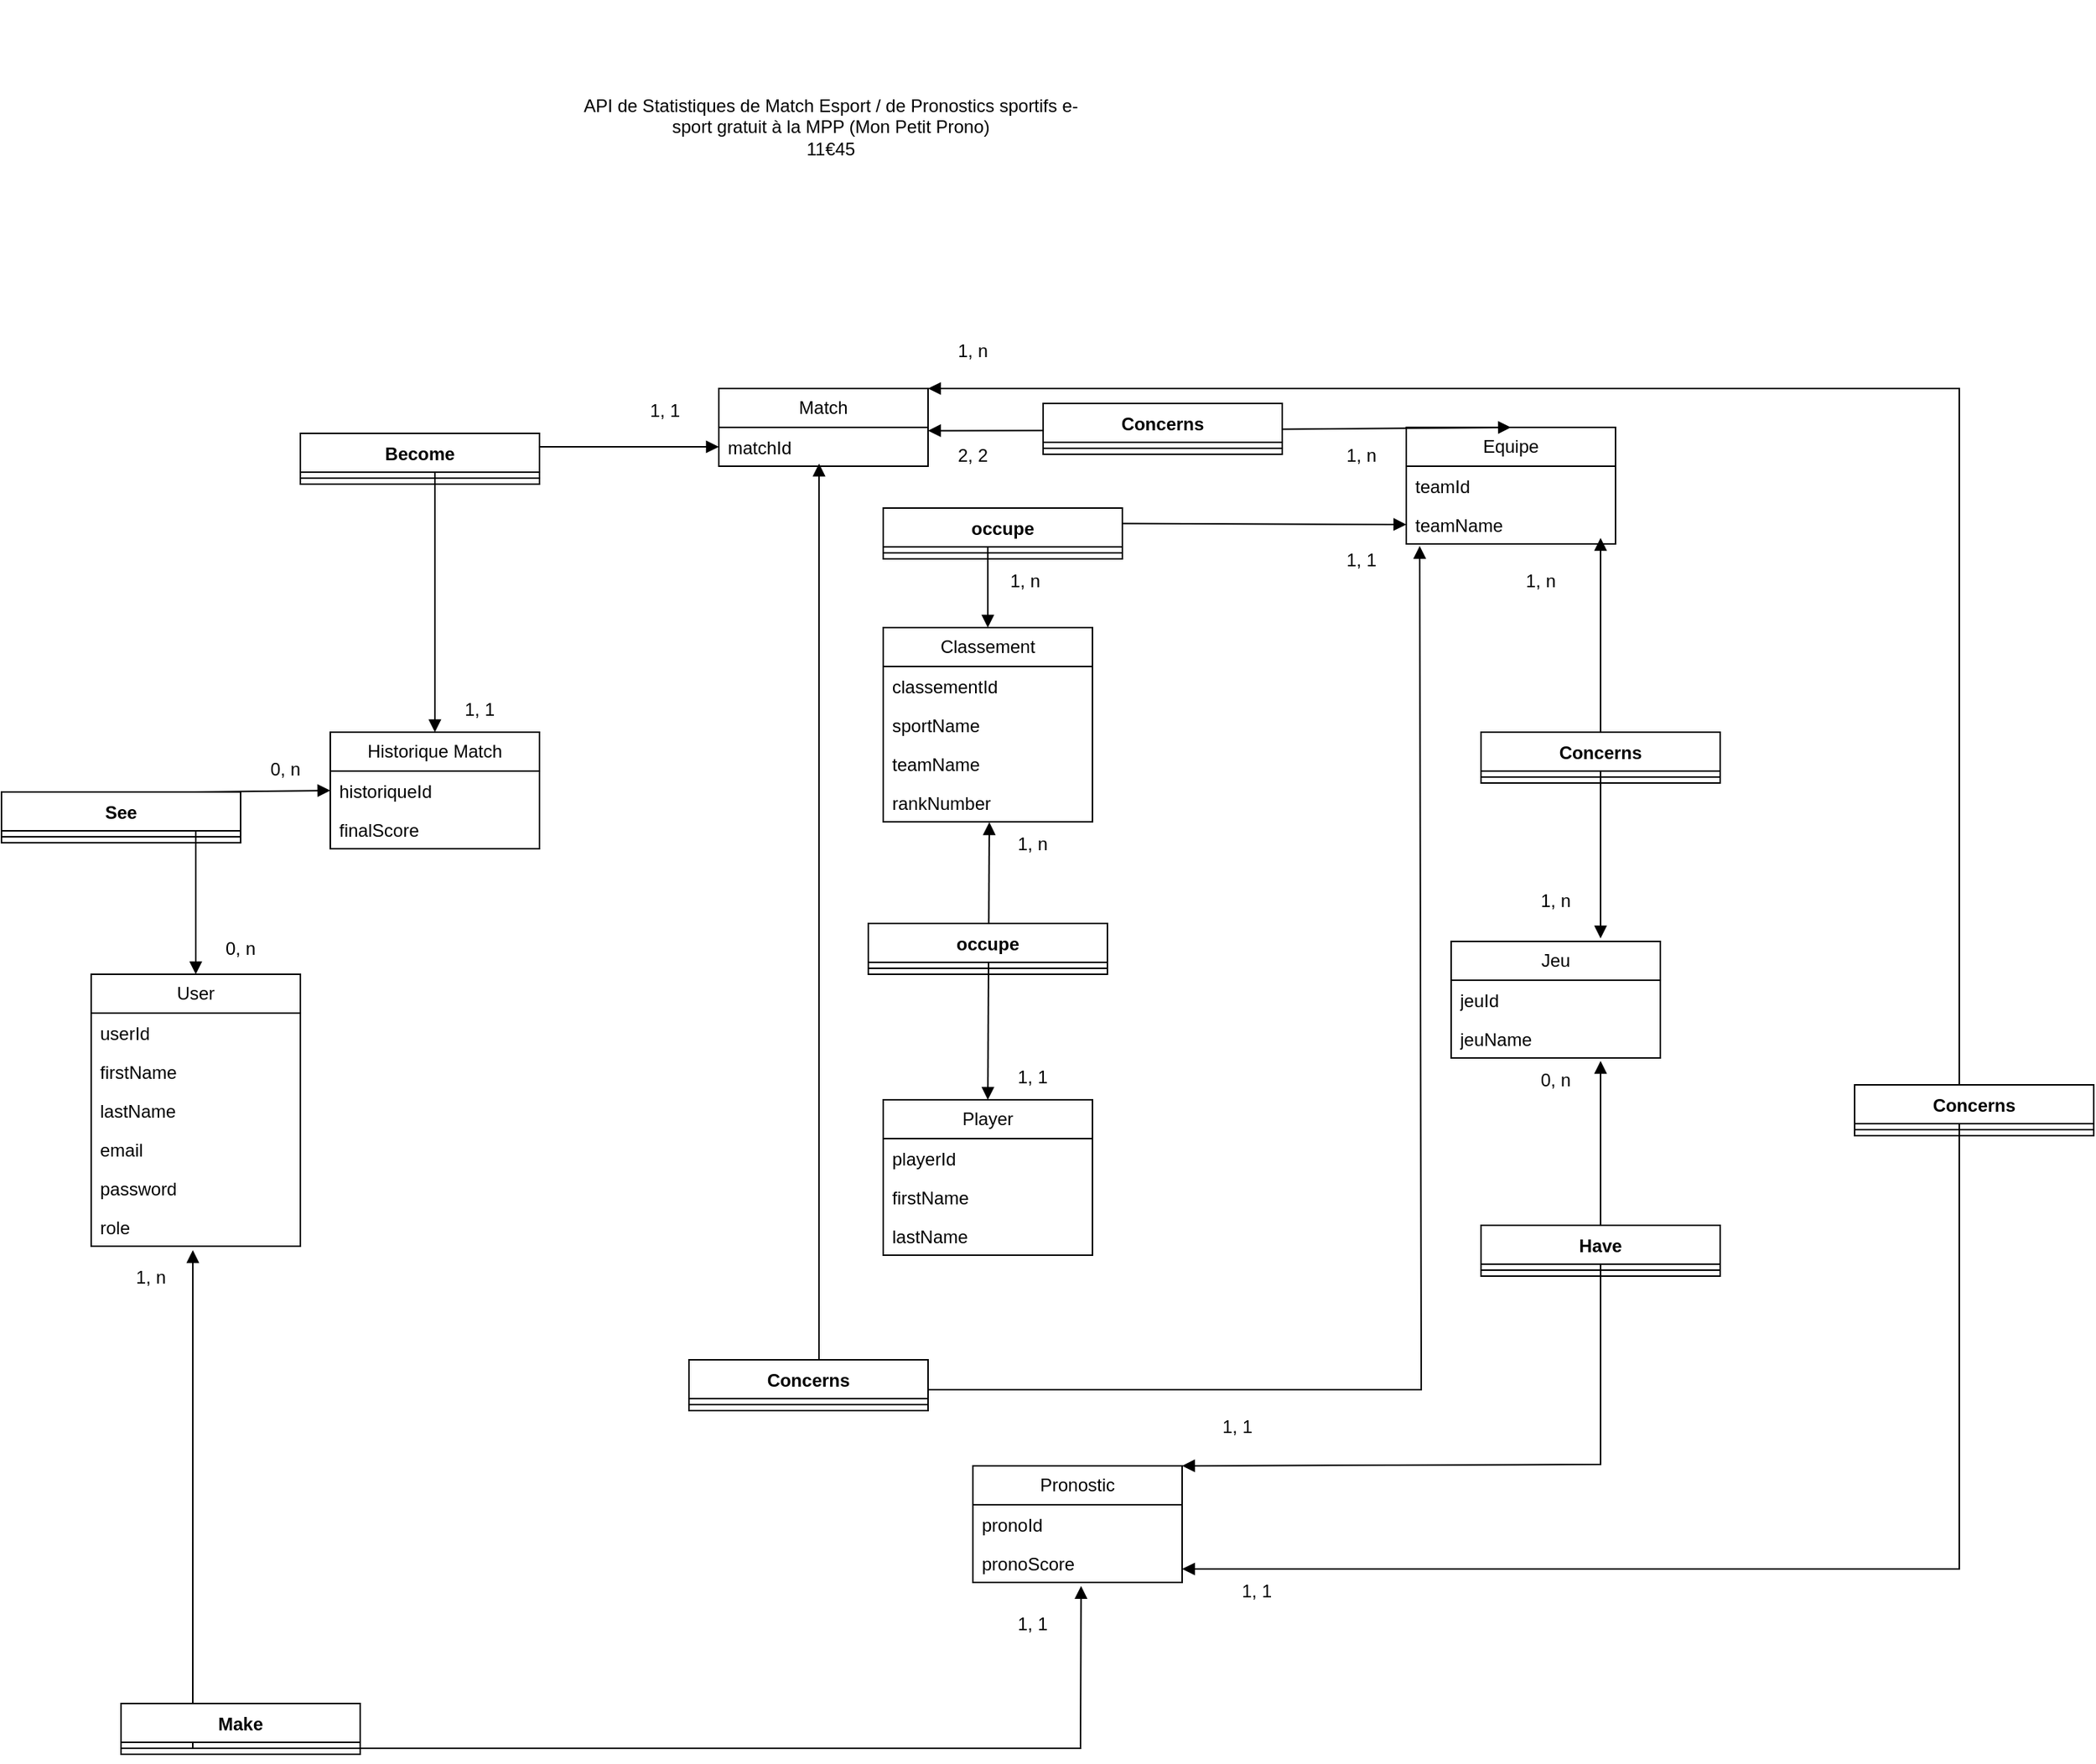 <mxfile version="25.0.3">
  <diagram name="Page-1" id="5z3uFyTvS2i-2IkW8HLW">
    <mxGraphModel dx="2117" dy="1691" grid="1" gridSize="10" guides="1" tooltips="1" connect="1" arrows="1" fold="1" page="1" pageScale="1" pageWidth="827" pageHeight="1169" math="0" shadow="0">
      <root>
        <mxCell id="0" />
        <mxCell id="1" parent="0" />
        <mxCell id="lSi4QGeNBZKj2a0an09N-1" value="User" style="swimlane;fontStyle=0;childLayout=stackLayout;horizontal=1;startSize=26;fillColor=none;horizontalStack=0;resizeParent=1;resizeParentMax=0;resizeLast=0;collapsible=1;marginBottom=0;whiteSpace=wrap;html=1;" parent="1" vertex="1">
          <mxGeometry x="30" y="202" width="140" height="182" as="geometry" />
        </mxCell>
        <mxCell id="8D_o49C-jzK-6hSNuc0B-14" value="userId" style="text;strokeColor=none;fillColor=none;align=left;verticalAlign=top;spacingLeft=4;spacingRight=4;overflow=hidden;rotatable=0;points=[[0,0.5],[1,0.5]];portConstraint=eastwest;whiteSpace=wrap;html=1;" vertex="1" parent="lSi4QGeNBZKj2a0an09N-1">
          <mxGeometry y="26" width="140" height="26" as="geometry" />
        </mxCell>
        <mxCell id="lSi4QGeNBZKj2a0an09N-2" value="firstName" style="text;strokeColor=none;fillColor=none;align=left;verticalAlign=top;spacingLeft=4;spacingRight=4;overflow=hidden;rotatable=0;points=[[0,0.5],[1,0.5]];portConstraint=eastwest;whiteSpace=wrap;html=1;" parent="lSi4QGeNBZKj2a0an09N-1" vertex="1">
          <mxGeometry y="52" width="140" height="26" as="geometry" />
        </mxCell>
        <mxCell id="lSi4QGeNBZKj2a0an09N-3" value="lastName" style="text;strokeColor=none;fillColor=none;align=left;verticalAlign=top;spacingLeft=4;spacingRight=4;overflow=hidden;rotatable=0;points=[[0,0.5],[1,0.5]];portConstraint=eastwest;whiteSpace=wrap;html=1;" parent="lSi4QGeNBZKj2a0an09N-1" vertex="1">
          <mxGeometry y="78" width="140" height="26" as="geometry" />
        </mxCell>
        <mxCell id="lSi4QGeNBZKj2a0an09N-4" value="email" style="text;strokeColor=none;fillColor=none;align=left;verticalAlign=top;spacingLeft=4;spacingRight=4;overflow=hidden;rotatable=0;points=[[0,0.5],[1,0.5]];portConstraint=eastwest;whiteSpace=wrap;html=1;" parent="lSi4QGeNBZKj2a0an09N-1" vertex="1">
          <mxGeometry y="104" width="140" height="26" as="geometry" />
        </mxCell>
        <mxCell id="8D_o49C-jzK-6hSNuc0B-2" value="password" style="text;strokeColor=none;fillColor=none;align=left;verticalAlign=top;spacingLeft=4;spacingRight=4;overflow=hidden;rotatable=0;points=[[0,0.5],[1,0.5]];portConstraint=eastwest;whiteSpace=wrap;html=1;" vertex="1" parent="lSi4QGeNBZKj2a0an09N-1">
          <mxGeometry y="130" width="140" height="26" as="geometry" />
        </mxCell>
        <mxCell id="8D_o49C-jzK-6hSNuc0B-58" value="role" style="text;strokeColor=none;fillColor=none;align=left;verticalAlign=top;spacingLeft=4;spacingRight=4;overflow=hidden;rotatable=0;points=[[0,0.5],[1,0.5]];portConstraint=eastwest;whiteSpace=wrap;html=1;" vertex="1" parent="lSi4QGeNBZKj2a0an09N-1">
          <mxGeometry y="156" width="140" height="26" as="geometry" />
        </mxCell>
        <mxCell id="8D_o49C-jzK-6hSNuc0B-1" value="API de Statistiques de Match Esport / de Pronostics sportifs e-sport gratuit à la MPP (Mon Petit Prono)&lt;div&gt;11€45&lt;/div&gt;" style="text;html=1;align=center;verticalAlign=middle;whiteSpace=wrap;rounded=0;" vertex="1" parent="1">
          <mxGeometry x="350" y="-450" width="350" height="170" as="geometry" />
        </mxCell>
        <mxCell id="8D_o49C-jzK-6hSNuc0B-4" value="Historique Match" style="swimlane;fontStyle=0;childLayout=stackLayout;horizontal=1;startSize=26;fillColor=none;horizontalStack=0;resizeParent=1;resizeParentMax=0;resizeLast=0;collapsible=1;marginBottom=0;whiteSpace=wrap;html=1;" vertex="1" parent="1">
          <mxGeometry x="190" y="40" width="140" height="78" as="geometry" />
        </mxCell>
        <mxCell id="8D_o49C-jzK-6hSNuc0B-24" value="historiqueId" style="text;strokeColor=none;fillColor=none;align=left;verticalAlign=top;spacingLeft=4;spacingRight=4;overflow=hidden;rotatable=0;points=[[0,0.5],[1,0.5]];portConstraint=eastwest;whiteSpace=wrap;html=1;" vertex="1" parent="8D_o49C-jzK-6hSNuc0B-4">
          <mxGeometry y="26" width="140" height="26" as="geometry" />
        </mxCell>
        <mxCell id="8D_o49C-jzK-6hSNuc0B-6" value="finalScore" style="text;strokeColor=none;fillColor=none;align=left;verticalAlign=top;spacingLeft=4;spacingRight=4;overflow=hidden;rotatable=0;points=[[0,0.5],[1,0.5]];portConstraint=eastwest;whiteSpace=wrap;html=1;" vertex="1" parent="8D_o49C-jzK-6hSNuc0B-4">
          <mxGeometry y="52" width="140" height="26" as="geometry" />
        </mxCell>
        <mxCell id="8D_o49C-jzK-6hSNuc0B-9" value="Classement" style="swimlane;fontStyle=0;childLayout=stackLayout;horizontal=1;startSize=26;fillColor=none;horizontalStack=0;resizeParent=1;resizeParentMax=0;resizeLast=0;collapsible=1;marginBottom=0;whiteSpace=wrap;html=1;" vertex="1" parent="1">
          <mxGeometry x="560" y="-30" width="140" height="130" as="geometry" />
        </mxCell>
        <mxCell id="8D_o49C-jzK-6hSNuc0B-10" value="classementId" style="text;strokeColor=none;fillColor=none;align=left;verticalAlign=top;spacingLeft=4;spacingRight=4;overflow=hidden;rotatable=0;points=[[0,0.5],[1,0.5]];portConstraint=eastwest;whiteSpace=wrap;html=1;" vertex="1" parent="8D_o49C-jzK-6hSNuc0B-9">
          <mxGeometry y="26" width="140" height="26" as="geometry" />
        </mxCell>
        <mxCell id="8D_o49C-jzK-6hSNuc0B-11" value="sportName" style="text;strokeColor=none;fillColor=none;align=left;verticalAlign=top;spacingLeft=4;spacingRight=4;overflow=hidden;rotatable=0;points=[[0,0.5],[1,0.5]];portConstraint=eastwest;whiteSpace=wrap;html=1;" vertex="1" parent="8D_o49C-jzK-6hSNuc0B-9">
          <mxGeometry y="52" width="140" height="26" as="geometry" />
        </mxCell>
        <mxCell id="8D_o49C-jzK-6hSNuc0B-22" value="teamName" style="text;strokeColor=none;fillColor=none;align=left;verticalAlign=top;spacingLeft=4;spacingRight=4;overflow=hidden;rotatable=0;points=[[0,0.5],[1,0.5]];portConstraint=eastwest;whiteSpace=wrap;html=1;" vertex="1" parent="8D_o49C-jzK-6hSNuc0B-9">
          <mxGeometry y="78" width="140" height="26" as="geometry" />
        </mxCell>
        <mxCell id="8D_o49C-jzK-6hSNuc0B-23" value="rankNumber" style="text;strokeColor=none;fillColor=none;align=left;verticalAlign=top;spacingLeft=4;spacingRight=4;overflow=hidden;rotatable=0;points=[[0,0.5],[1,0.5]];portConstraint=eastwest;whiteSpace=wrap;html=1;" vertex="1" parent="8D_o49C-jzK-6hSNuc0B-9">
          <mxGeometry y="104" width="140" height="26" as="geometry" />
        </mxCell>
        <mxCell id="8D_o49C-jzK-6hSNuc0B-15" value="Jeu" style="swimlane;fontStyle=0;childLayout=stackLayout;horizontal=1;startSize=26;fillColor=none;horizontalStack=0;resizeParent=1;resizeParentMax=0;resizeLast=0;collapsible=1;marginBottom=0;whiteSpace=wrap;html=1;" vertex="1" parent="1">
          <mxGeometry x="940" y="180" width="140" height="78" as="geometry" />
        </mxCell>
        <mxCell id="8D_o49C-jzK-6hSNuc0B-16" value="jeuId" style="text;strokeColor=none;fillColor=none;align=left;verticalAlign=top;spacingLeft=4;spacingRight=4;overflow=hidden;rotatable=0;points=[[0,0.5],[1,0.5]];portConstraint=eastwest;whiteSpace=wrap;html=1;" vertex="1" parent="8D_o49C-jzK-6hSNuc0B-15">
          <mxGeometry y="26" width="140" height="26" as="geometry" />
        </mxCell>
        <mxCell id="8D_o49C-jzK-6hSNuc0B-17" value="jeuName" style="text;strokeColor=none;fillColor=none;align=left;verticalAlign=top;spacingLeft=4;spacingRight=4;overflow=hidden;rotatable=0;points=[[0,0.5],[1,0.5]];portConstraint=eastwest;whiteSpace=wrap;html=1;" vertex="1" parent="8D_o49C-jzK-6hSNuc0B-15">
          <mxGeometry y="52" width="140" height="26" as="geometry" />
        </mxCell>
        <mxCell id="8D_o49C-jzK-6hSNuc0B-19" value="Equipe" style="swimlane;fontStyle=0;childLayout=stackLayout;horizontal=1;startSize=26;fillColor=none;horizontalStack=0;resizeParent=1;resizeParentMax=0;resizeLast=0;collapsible=1;marginBottom=0;whiteSpace=wrap;html=1;" vertex="1" parent="1">
          <mxGeometry x="910" y="-164" width="140" height="78" as="geometry" />
        </mxCell>
        <mxCell id="8D_o49C-jzK-6hSNuc0B-20" value="teamId" style="text;strokeColor=none;fillColor=none;align=left;verticalAlign=top;spacingLeft=4;spacingRight=4;overflow=hidden;rotatable=0;points=[[0,0.5],[1,0.5]];portConstraint=eastwest;whiteSpace=wrap;html=1;" vertex="1" parent="8D_o49C-jzK-6hSNuc0B-19">
          <mxGeometry y="26" width="140" height="26" as="geometry" />
        </mxCell>
        <mxCell id="8D_o49C-jzK-6hSNuc0B-21" value="teamName" style="text;strokeColor=none;fillColor=none;align=left;verticalAlign=top;spacingLeft=4;spacingRight=4;overflow=hidden;rotatable=0;points=[[0,0.5],[1,0.5]];portConstraint=eastwest;whiteSpace=wrap;html=1;" vertex="1" parent="8D_o49C-jzK-6hSNuc0B-19">
          <mxGeometry y="52" width="140" height="26" as="geometry" />
        </mxCell>
        <mxCell id="8D_o49C-jzK-6hSNuc0B-25" value="Player" style="swimlane;fontStyle=0;childLayout=stackLayout;horizontal=1;startSize=26;fillColor=none;horizontalStack=0;resizeParent=1;resizeParentMax=0;resizeLast=0;collapsible=1;marginBottom=0;whiteSpace=wrap;html=1;" vertex="1" parent="1">
          <mxGeometry x="560" y="286" width="140" height="104" as="geometry" />
        </mxCell>
        <mxCell id="8D_o49C-jzK-6hSNuc0B-26" value="playerId" style="text;strokeColor=none;fillColor=none;align=left;verticalAlign=top;spacingLeft=4;spacingRight=4;overflow=hidden;rotatable=0;points=[[0,0.5],[1,0.5]];portConstraint=eastwest;whiteSpace=wrap;html=1;" vertex="1" parent="8D_o49C-jzK-6hSNuc0B-25">
          <mxGeometry y="26" width="140" height="26" as="geometry" />
        </mxCell>
        <mxCell id="8D_o49C-jzK-6hSNuc0B-27" value="firstName" style="text;strokeColor=none;fillColor=none;align=left;verticalAlign=top;spacingLeft=4;spacingRight=4;overflow=hidden;rotatable=0;points=[[0,0.5],[1,0.5]];portConstraint=eastwest;whiteSpace=wrap;html=1;" vertex="1" parent="8D_o49C-jzK-6hSNuc0B-25">
          <mxGeometry y="52" width="140" height="26" as="geometry" />
        </mxCell>
        <mxCell id="8D_o49C-jzK-6hSNuc0B-28" value="lastName" style="text;strokeColor=none;fillColor=none;align=left;verticalAlign=top;spacingLeft=4;spacingRight=4;overflow=hidden;rotatable=0;points=[[0,0.5],[1,0.5]];portConstraint=eastwest;whiteSpace=wrap;html=1;" vertex="1" parent="8D_o49C-jzK-6hSNuc0B-25">
          <mxGeometry y="78" width="140" height="26" as="geometry" />
        </mxCell>
        <mxCell id="8D_o49C-jzK-6hSNuc0B-33" value="Pronostic" style="swimlane;fontStyle=0;childLayout=stackLayout;horizontal=1;startSize=26;fillColor=none;horizontalStack=0;resizeParent=1;resizeParentMax=0;resizeLast=0;collapsible=1;marginBottom=0;whiteSpace=wrap;html=1;" vertex="1" parent="1">
          <mxGeometry x="620" y="531" width="140" height="78" as="geometry" />
        </mxCell>
        <mxCell id="8D_o49C-jzK-6hSNuc0B-34" value="pronoId" style="text;strokeColor=none;fillColor=none;align=left;verticalAlign=top;spacingLeft=4;spacingRight=4;overflow=hidden;rotatable=0;points=[[0,0.5],[1,0.5]];portConstraint=eastwest;whiteSpace=wrap;html=1;" vertex="1" parent="8D_o49C-jzK-6hSNuc0B-33">
          <mxGeometry y="26" width="140" height="26" as="geometry" />
        </mxCell>
        <mxCell id="8D_o49C-jzK-6hSNuc0B-32" value="pronoScore" style="text;strokeColor=none;fillColor=none;align=left;verticalAlign=top;spacingLeft=4;spacingRight=4;overflow=hidden;rotatable=0;points=[[0,0.5],[1,0.5]];portConstraint=eastwest;whiteSpace=wrap;html=1;" vertex="1" parent="8D_o49C-jzK-6hSNuc0B-33">
          <mxGeometry y="52" width="140" height="26" as="geometry" />
        </mxCell>
        <mxCell id="8D_o49C-jzK-6hSNuc0B-39" value="Match" style="swimlane;fontStyle=0;childLayout=stackLayout;horizontal=1;startSize=26;fillColor=none;horizontalStack=0;resizeParent=1;resizeParentMax=0;resizeLast=0;collapsible=1;marginBottom=0;whiteSpace=wrap;html=1;" vertex="1" parent="1">
          <mxGeometry x="450" y="-190" width="140" height="52" as="geometry" />
        </mxCell>
        <mxCell id="8D_o49C-jzK-6hSNuc0B-40" value="matchId" style="text;strokeColor=none;fillColor=none;align=left;verticalAlign=top;spacingLeft=4;spacingRight=4;overflow=hidden;rotatable=0;points=[[0,0.5],[1,0.5]];portConstraint=eastwest;whiteSpace=wrap;html=1;" vertex="1" parent="8D_o49C-jzK-6hSNuc0B-39">
          <mxGeometry y="26" width="140" height="26" as="geometry" />
        </mxCell>
        <mxCell id="8D_o49C-jzK-6hSNuc0B-48" value="" style="endArrow=block;startArrow=block;endFill=1;startFill=1;html=1;rounded=0;" edge="1" parent="1">
          <mxGeometry width="160" relative="1" as="geometry">
            <mxPoint x="1040" y="-90" as="sourcePoint" />
            <mxPoint x="1040" y="178" as="targetPoint" />
            <Array as="points">
              <mxPoint x="1040" y="120" />
            </Array>
          </mxGeometry>
        </mxCell>
        <mxCell id="8D_o49C-jzK-6hSNuc0B-50" value="" style="endArrow=block;startArrow=block;endFill=1;startFill=1;html=1;rounded=0;exitX=0;exitY=0.5;exitDx=0;exitDy=0;entryX=0.5;entryY=0;entryDx=0;entryDy=0;" edge="1" parent="1" source="8D_o49C-jzK-6hSNuc0B-24" target="lSi4QGeNBZKj2a0an09N-1">
          <mxGeometry width="160" relative="1" as="geometry">
            <mxPoint x="230" y="130" as="sourcePoint" />
            <mxPoint x="231" y="288" as="targetPoint" />
            <Array as="points">
              <mxPoint x="100" y="80" />
            </Array>
          </mxGeometry>
        </mxCell>
        <mxCell id="8D_o49C-jzK-6hSNuc0B-56" value="" style="endArrow=block;startArrow=block;endFill=1;startFill=1;html=1;rounded=0;exitX=0.5;exitY=0;exitDx=0;exitDy=0;entryX=1;entryY=0.085;entryDx=0;entryDy=0;entryPerimeter=0;" edge="1" parent="1" source="8D_o49C-jzK-6hSNuc0B-19" target="8D_o49C-jzK-6hSNuc0B-40">
          <mxGeometry width="160" relative="1" as="geometry">
            <mxPoint x="660" y="84" as="sourcePoint" />
            <mxPoint x="558" y="96" as="targetPoint" />
            <Array as="points">
              <mxPoint x="730" y="-162" />
            </Array>
          </mxGeometry>
        </mxCell>
        <mxCell id="8D_o49C-jzK-6hSNuc0B-59" value="" style="endArrow=block;startArrow=block;endFill=1;startFill=1;html=1;rounded=0;entryX=1;entryY=0;entryDx=0;entryDy=0;" edge="1" parent="1" target="8D_o49C-jzK-6hSNuc0B-33">
          <mxGeometry width="160" relative="1" as="geometry">
            <mxPoint x="1040" y="260" as="sourcePoint" />
            <mxPoint x="780" y="531" as="targetPoint" />
            <Array as="points">
              <mxPoint x="1040" y="530" />
            </Array>
          </mxGeometry>
        </mxCell>
        <mxCell id="8D_o49C-jzK-6hSNuc0B-67" value="" style="endArrow=block;startArrow=block;endFill=1;startFill=1;html=1;rounded=0;entryX=0.517;entryY=1.092;entryDx=0;entryDy=0;exitX=0.486;exitY=1.1;exitDx=0;exitDy=0;exitPerimeter=0;entryPerimeter=0;" edge="1" parent="1" source="8D_o49C-jzK-6hSNuc0B-58" target="8D_o49C-jzK-6hSNuc0B-32">
          <mxGeometry width="160" relative="1" as="geometry">
            <mxPoint x="311" y="330" as="sourcePoint" />
            <mxPoint x="120" y="730" as="targetPoint" />
            <Array as="points">
              <mxPoint x="98" y="720" />
              <mxPoint x="692" y="720" />
            </Array>
          </mxGeometry>
        </mxCell>
        <mxCell id="8D_o49C-jzK-6hSNuc0B-69" value="" style="endArrow=block;startArrow=block;endFill=1;startFill=1;html=1;rounded=0;exitX=1;exitY=0;exitDx=0;exitDy=0;" edge="1" parent="1" source="8D_o49C-jzK-6hSNuc0B-39">
          <mxGeometry width="160" relative="1" as="geometry">
            <mxPoint x="318" y="171" as="sourcePoint" />
            <mxPoint x="760" y="600" as="targetPoint" />
            <Array as="points">
              <mxPoint x="1280" y="-190" />
              <mxPoint x="1280" y="200" />
              <mxPoint x="1280" y="600" />
              <mxPoint x="1010" y="600" />
              <mxPoint x="870" y="600" />
            </Array>
          </mxGeometry>
        </mxCell>
        <mxCell id="8D_o49C-jzK-6hSNuc0B-72" value="1, n" style="text;html=1;align=center;verticalAlign=middle;whiteSpace=wrap;rounded=0;" vertex="1" parent="1">
          <mxGeometry x="40" y="390" width="60" height="30" as="geometry" />
        </mxCell>
        <mxCell id="8D_o49C-jzK-6hSNuc0B-73" value="1, 1" style="text;html=1;align=center;verticalAlign=middle;whiteSpace=wrap;rounded=0;" vertex="1" parent="1">
          <mxGeometry x="630" y="622" width="60" height="30" as="geometry" />
        </mxCell>
        <mxCell id="8D_o49C-jzK-6hSNuc0B-74" value="1, 1" style="text;html=1;align=center;verticalAlign=middle;whiteSpace=wrap;rounded=0;" vertex="1" parent="1">
          <mxGeometry x="767" y="490" width="60" height="30" as="geometry" />
        </mxCell>
        <mxCell id="8D_o49C-jzK-6hSNuc0B-75" value="0, n" style="text;html=1;align=center;verticalAlign=middle;whiteSpace=wrap;rounded=0;" vertex="1" parent="1">
          <mxGeometry x="980" y="258" width="60" height="30" as="geometry" />
        </mxCell>
        <mxCell id="8D_o49C-jzK-6hSNuc0B-76" value="1, n" style="text;html=1;align=center;verticalAlign=middle;whiteSpace=wrap;rounded=0;" vertex="1" parent="1">
          <mxGeometry x="980" y="138" width="60" height="30" as="geometry" />
        </mxCell>
        <mxCell id="8D_o49C-jzK-6hSNuc0B-79" value="2, 2" style="text;html=1;align=center;verticalAlign=middle;whiteSpace=wrap;rounded=0;" vertex="1" parent="1">
          <mxGeometry x="590" y="-160" width="60" height="30" as="geometry" />
        </mxCell>
        <mxCell id="8D_o49C-jzK-6hSNuc0B-80" value="1, 1" style="text;html=1;align=center;verticalAlign=middle;whiteSpace=wrap;rounded=0;" vertex="1" parent="1">
          <mxGeometry x="384" y="-190" width="60" height="30" as="geometry" />
        </mxCell>
        <mxCell id="8D_o49C-jzK-6hSNuc0B-81" value="1, 1" style="text;html=1;align=center;verticalAlign=middle;whiteSpace=wrap;rounded=0;" vertex="1" parent="1">
          <mxGeometry x="260" y="10" width="60" height="30" as="geometry" />
        </mxCell>
        <mxCell id="8D_o49C-jzK-6hSNuc0B-82" value="0, n" style="text;html=1;align=center;verticalAlign=middle;whiteSpace=wrap;rounded=0;" vertex="1" parent="1">
          <mxGeometry x="100" y="170" width="60" height="30" as="geometry" />
        </mxCell>
        <mxCell id="8D_o49C-jzK-6hSNuc0B-83" value="0, n" style="text;html=1;align=center;verticalAlign=middle;whiteSpace=wrap;rounded=0;" vertex="1" parent="1">
          <mxGeometry x="130" y="50" width="60" height="30" as="geometry" />
        </mxCell>
        <mxCell id="8D_o49C-jzK-6hSNuc0B-84" value="1, n" style="text;html=1;align=center;verticalAlign=middle;whiteSpace=wrap;rounded=0;" vertex="1" parent="1">
          <mxGeometry x="590" y="-230" width="60" height="30" as="geometry" />
        </mxCell>
        <mxCell id="8D_o49C-jzK-6hSNuc0B-85" value="1, 1" style="text;html=1;align=center;verticalAlign=middle;whiteSpace=wrap;rounded=0;" vertex="1" parent="1">
          <mxGeometry x="780" y="600" width="60" height="30" as="geometry" />
        </mxCell>
        <mxCell id="8D_o49C-jzK-6hSNuc0B-87" value="1, n" style="text;html=1;align=center;verticalAlign=middle;whiteSpace=wrap;rounded=0;" vertex="1" parent="1">
          <mxGeometry x="850" y="-160" width="60" height="30" as="geometry" />
        </mxCell>
        <mxCell id="8D_o49C-jzK-6hSNuc0B-99" value="" style="endArrow=block;startArrow=block;endFill=1;startFill=1;html=1;rounded=0;entryX=0;entryY=0.5;entryDx=0;entryDy=0;exitX=0.5;exitY=0;exitDx=0;exitDy=0;" edge="1" parent="1" source="8D_o49C-jzK-6hSNuc0B-4" target="8D_o49C-jzK-6hSNuc0B-40">
          <mxGeometry width="160" relative="1" as="geometry">
            <mxPoint x="340" y="-151" as="sourcePoint" />
            <mxPoint x="500" y="-60" as="targetPoint" />
            <Array as="points">
              <mxPoint x="260" y="-151" />
            </Array>
          </mxGeometry>
        </mxCell>
        <mxCell id="8D_o49C-jzK-6hSNuc0B-102" value="Concerns" style="swimlane;fontStyle=1;align=center;verticalAlign=top;childLayout=stackLayout;horizontal=1;startSize=26;horizontalStack=0;resizeParent=1;resizeParentMax=0;resizeLast=0;collapsible=1;marginBottom=0;whiteSpace=wrap;html=1;" vertex="1" parent="1">
          <mxGeometry x="667" y="-180" width="160" height="34" as="geometry">
            <mxRectangle x="180" y="-190" width="80" height="30" as="alternateBounds" />
          </mxGeometry>
        </mxCell>
        <mxCell id="8D_o49C-jzK-6hSNuc0B-103" value="" style="line;strokeWidth=1;fillColor=none;align=left;verticalAlign=middle;spacingTop=-1;spacingLeft=3;spacingRight=3;rotatable=0;labelPosition=right;points=[];portConstraint=eastwest;strokeColor=inherit;" vertex="1" parent="8D_o49C-jzK-6hSNuc0B-102">
          <mxGeometry y="26" width="160" height="8" as="geometry" />
        </mxCell>
        <mxCell id="8D_o49C-jzK-6hSNuc0B-105" value="Concerns" style="swimlane;fontStyle=1;align=center;verticalAlign=top;childLayout=stackLayout;horizontal=1;startSize=26;horizontalStack=0;resizeParent=1;resizeParentMax=0;resizeLast=0;collapsible=1;marginBottom=0;whiteSpace=wrap;html=1;" vertex="1" parent="1">
          <mxGeometry x="960" y="40" width="160" height="34" as="geometry">
            <mxRectangle x="180" y="-190" width="80" height="30" as="alternateBounds" />
          </mxGeometry>
        </mxCell>
        <mxCell id="8D_o49C-jzK-6hSNuc0B-106" value="" style="line;strokeWidth=1;fillColor=none;align=left;verticalAlign=middle;spacingTop=-1;spacingLeft=3;spacingRight=3;rotatable=0;labelPosition=right;points=[];portConstraint=eastwest;strokeColor=inherit;" vertex="1" parent="8D_o49C-jzK-6hSNuc0B-105">
          <mxGeometry y="26" width="160" height="8" as="geometry" />
        </mxCell>
        <mxCell id="8D_o49C-jzK-6hSNuc0B-109" value="Have" style="swimlane;fontStyle=1;align=center;verticalAlign=top;childLayout=stackLayout;horizontal=1;startSize=26;horizontalStack=0;resizeParent=1;resizeParentMax=0;resizeLast=0;collapsible=1;marginBottom=0;whiteSpace=wrap;html=1;" vertex="1" parent="1">
          <mxGeometry x="960" y="370" width="160" height="34" as="geometry">
            <mxRectangle x="180" y="-190" width="80" height="30" as="alternateBounds" />
          </mxGeometry>
        </mxCell>
        <mxCell id="8D_o49C-jzK-6hSNuc0B-110" value="" style="line;strokeWidth=1;fillColor=none;align=left;verticalAlign=middle;spacingTop=-1;spacingLeft=3;spacingRight=3;rotatable=0;labelPosition=right;points=[];portConstraint=eastwest;strokeColor=inherit;" vertex="1" parent="8D_o49C-jzK-6hSNuc0B-109">
          <mxGeometry y="26" width="160" height="8" as="geometry" />
        </mxCell>
        <mxCell id="8D_o49C-jzK-6hSNuc0B-113" value="See" style="swimlane;fontStyle=1;align=center;verticalAlign=top;childLayout=stackLayout;horizontal=1;startSize=26;horizontalStack=0;resizeParent=1;resizeParentMax=0;resizeLast=0;collapsible=1;marginBottom=0;whiteSpace=wrap;html=1;" vertex="1" parent="1">
          <mxGeometry x="-30" y="80" width="160" height="34" as="geometry">
            <mxRectangle x="180" y="-190" width="80" height="30" as="alternateBounds" />
          </mxGeometry>
        </mxCell>
        <mxCell id="8D_o49C-jzK-6hSNuc0B-114" value="" style="line;strokeWidth=1;fillColor=none;align=left;verticalAlign=middle;spacingTop=-1;spacingLeft=3;spacingRight=3;rotatable=0;labelPosition=right;points=[];portConstraint=eastwest;strokeColor=inherit;" vertex="1" parent="8D_o49C-jzK-6hSNuc0B-113">
          <mxGeometry y="26" width="160" height="8" as="geometry" />
        </mxCell>
        <mxCell id="8D_o49C-jzK-6hSNuc0B-117" value="Concerns" style="swimlane;fontStyle=1;align=center;verticalAlign=top;childLayout=stackLayout;horizontal=1;startSize=26;horizontalStack=0;resizeParent=1;resizeParentMax=0;resizeLast=0;collapsible=1;marginBottom=0;whiteSpace=wrap;html=1;" vertex="1" parent="1">
          <mxGeometry x="1210" y="276" width="160" height="34" as="geometry">
            <mxRectangle x="180" y="-190" width="80" height="30" as="alternateBounds" />
          </mxGeometry>
        </mxCell>
        <mxCell id="8D_o49C-jzK-6hSNuc0B-118" value="" style="line;strokeWidth=1;fillColor=none;align=left;verticalAlign=middle;spacingTop=-1;spacingLeft=3;spacingRight=3;rotatable=0;labelPosition=right;points=[];portConstraint=eastwest;strokeColor=inherit;" vertex="1" parent="8D_o49C-jzK-6hSNuc0B-117">
          <mxGeometry y="26" width="160" height="8" as="geometry" />
        </mxCell>
        <mxCell id="8D_o49C-jzK-6hSNuc0B-119" value="Make" style="swimlane;fontStyle=1;align=center;verticalAlign=top;childLayout=stackLayout;horizontal=1;startSize=26;horizontalStack=0;resizeParent=1;resizeParentMax=0;resizeLast=0;collapsible=1;marginBottom=0;whiteSpace=wrap;html=1;" vertex="1" parent="1">
          <mxGeometry x="50" y="690" width="160" height="34" as="geometry">
            <mxRectangle x="180" y="-190" width="80" height="30" as="alternateBounds" />
          </mxGeometry>
        </mxCell>
        <mxCell id="8D_o49C-jzK-6hSNuc0B-120" value="" style="line;strokeWidth=1;fillColor=none;align=left;verticalAlign=middle;spacingTop=-1;spacingLeft=3;spacingRight=3;rotatable=0;labelPosition=right;points=[];portConstraint=eastwest;strokeColor=inherit;" vertex="1" parent="8D_o49C-jzK-6hSNuc0B-119">
          <mxGeometry y="26" width="160" height="8" as="geometry" />
        </mxCell>
        <mxCell id="8D_o49C-jzK-6hSNuc0B-121" value="Become" style="swimlane;fontStyle=1;align=center;verticalAlign=top;childLayout=stackLayout;horizontal=1;startSize=26;horizontalStack=0;resizeParent=1;resizeParentMax=0;resizeLast=0;collapsible=1;marginBottom=0;whiteSpace=wrap;html=1;" vertex="1" parent="1">
          <mxGeometry x="170" y="-160" width="160" height="34" as="geometry">
            <mxRectangle x="180" y="-190" width="80" height="30" as="alternateBounds" />
          </mxGeometry>
        </mxCell>
        <mxCell id="8D_o49C-jzK-6hSNuc0B-122" value="" style="line;strokeWidth=1;fillColor=none;align=left;verticalAlign=middle;spacingTop=-1;spacingLeft=3;spacingRight=3;rotatable=0;labelPosition=right;points=[];portConstraint=eastwest;strokeColor=inherit;" vertex="1" parent="8D_o49C-jzK-6hSNuc0B-121">
          <mxGeometry y="26" width="160" height="8" as="geometry" />
        </mxCell>
        <mxCell id="8D_o49C-jzK-6hSNuc0B-124" value="" style="endArrow=block;startArrow=block;endFill=1;startFill=1;html=1;rounded=0;exitX=0.507;exitY=1.011;exitDx=0;exitDy=0;entryX=0.5;entryY=0;entryDx=0;entryDy=0;exitPerimeter=0;" edge="1" parent="1" source="8D_o49C-jzK-6hSNuc0B-23" target="8D_o49C-jzK-6hSNuc0B-25">
          <mxGeometry width="160" relative="1" as="geometry">
            <mxPoint x="746" y="120" as="sourcePoint" />
            <mxPoint x="748" y="384" as="targetPoint" />
            <Array as="points" />
          </mxGeometry>
        </mxCell>
        <mxCell id="8D_o49C-jzK-6hSNuc0B-125" value="occupe" style="swimlane;fontStyle=1;align=center;verticalAlign=top;childLayout=stackLayout;horizontal=1;startSize=26;horizontalStack=0;resizeParent=1;resizeParentMax=0;resizeLast=0;collapsible=1;marginBottom=0;whiteSpace=wrap;html=1;" vertex="1" parent="1">
          <mxGeometry x="550" y="168" width="160" height="34" as="geometry">
            <mxRectangle x="180" y="-190" width="80" height="30" as="alternateBounds" />
          </mxGeometry>
        </mxCell>
        <mxCell id="8D_o49C-jzK-6hSNuc0B-126" value="" style="line;strokeWidth=1;fillColor=none;align=left;verticalAlign=middle;spacingTop=-1;spacingLeft=3;spacingRight=3;rotatable=0;labelPosition=right;points=[];portConstraint=eastwest;strokeColor=inherit;" vertex="1" parent="8D_o49C-jzK-6hSNuc0B-125">
          <mxGeometry y="26" width="160" height="8" as="geometry" />
        </mxCell>
        <mxCell id="8D_o49C-jzK-6hSNuc0B-127" value="" style="endArrow=block;startArrow=block;endFill=1;startFill=1;html=1;rounded=0;exitX=0;exitY=0.5;exitDx=0;exitDy=0;entryX=0.5;entryY=0;entryDx=0;entryDy=0;" edge="1" parent="1" source="8D_o49C-jzK-6hSNuc0B-21" target="8D_o49C-jzK-6hSNuc0B-9">
          <mxGeometry width="160" relative="1" as="geometry">
            <mxPoint x="810.41" y="-6" as="sourcePoint" />
            <mxPoint x="809.41" y="180" as="targetPoint" />
            <Array as="points">
              <mxPoint x="630" y="-100" />
            </Array>
          </mxGeometry>
        </mxCell>
        <mxCell id="8D_o49C-jzK-6hSNuc0B-128" value="occupe" style="swimlane;fontStyle=1;align=center;verticalAlign=top;childLayout=stackLayout;horizontal=1;startSize=26;horizontalStack=0;resizeParent=1;resizeParentMax=0;resizeLast=0;collapsible=1;marginBottom=0;whiteSpace=wrap;html=1;" vertex="1" parent="1">
          <mxGeometry x="560" y="-110" width="160" height="34" as="geometry">
            <mxRectangle x="180" y="-190" width="80" height="30" as="alternateBounds" />
          </mxGeometry>
        </mxCell>
        <mxCell id="8D_o49C-jzK-6hSNuc0B-129" value="" style="line;strokeWidth=1;fillColor=none;align=left;verticalAlign=middle;spacingTop=-1;spacingLeft=3;spacingRight=3;rotatable=0;labelPosition=right;points=[];portConstraint=eastwest;strokeColor=inherit;" vertex="1" parent="8D_o49C-jzK-6hSNuc0B-128">
          <mxGeometry y="26" width="160" height="8" as="geometry" />
        </mxCell>
        <mxCell id="8D_o49C-jzK-6hSNuc0B-131" value="1, 1" style="text;html=1;align=center;verticalAlign=middle;whiteSpace=wrap;rounded=0;" vertex="1" parent="1">
          <mxGeometry x="850" y="-90" width="60" height="30" as="geometry" />
        </mxCell>
        <mxCell id="8D_o49C-jzK-6hSNuc0B-132" value="1, 1" style="text;html=1;align=center;verticalAlign=middle;whiteSpace=wrap;rounded=0;" vertex="1" parent="1">
          <mxGeometry x="630" y="256" width="60" height="30" as="geometry" />
        </mxCell>
        <mxCell id="8D_o49C-jzK-6hSNuc0B-133" value="1, n" style="text;html=1;align=center;verticalAlign=middle;whiteSpace=wrap;rounded=0;" vertex="1" parent="1">
          <mxGeometry x="630" y="100" width="60" height="30" as="geometry" />
        </mxCell>
        <mxCell id="8D_o49C-jzK-6hSNuc0B-134" value="1, n" style="text;html=1;align=center;verticalAlign=middle;whiteSpace=wrap;rounded=0;" vertex="1" parent="1">
          <mxGeometry x="630" y="-76" width="50" height="30" as="geometry" />
        </mxCell>
        <mxCell id="8D_o49C-jzK-6hSNuc0B-135" value="" style="endArrow=block;startArrow=block;endFill=1;startFill=1;html=1;rounded=0;exitX=0.479;exitY=0.934;exitDx=0;exitDy=0;entryX=0.064;entryY=1.054;entryDx=0;entryDy=0;exitPerimeter=0;entryPerimeter=0;" edge="1" parent="1" source="8D_o49C-jzK-6hSNuc0B-40" target="8D_o49C-jzK-6hSNuc0B-21">
          <mxGeometry width="160" relative="1" as="geometry">
            <mxPoint x="471" y="30" as="sourcePoint" />
            <mxPoint x="470" y="216" as="targetPoint" />
            <Array as="points">
              <mxPoint x="517" y="480" />
              <mxPoint x="920" y="480" />
            </Array>
          </mxGeometry>
        </mxCell>
        <mxCell id="8D_o49C-jzK-6hSNuc0B-136" value="1, n" style="text;html=1;align=center;verticalAlign=middle;whiteSpace=wrap;rounded=0;" vertex="1" parent="1">
          <mxGeometry x="970" y="-76" width="60" height="30" as="geometry" />
        </mxCell>
        <mxCell id="8D_o49C-jzK-6hSNuc0B-138" value="Concerns" style="swimlane;fontStyle=1;align=center;verticalAlign=top;childLayout=stackLayout;horizontal=1;startSize=26;horizontalStack=0;resizeParent=1;resizeParentMax=0;resizeLast=0;collapsible=1;marginBottom=0;whiteSpace=wrap;html=1;" vertex="1" parent="1">
          <mxGeometry x="430" y="460" width="160" height="34" as="geometry">
            <mxRectangle x="180" y="-190" width="80" height="30" as="alternateBounds" />
          </mxGeometry>
        </mxCell>
        <mxCell id="8D_o49C-jzK-6hSNuc0B-139" value="" style="line;strokeWidth=1;fillColor=none;align=left;verticalAlign=middle;spacingTop=-1;spacingLeft=3;spacingRight=3;rotatable=0;labelPosition=right;points=[];portConstraint=eastwest;strokeColor=inherit;" vertex="1" parent="8D_o49C-jzK-6hSNuc0B-138">
          <mxGeometry y="26" width="160" height="8" as="geometry" />
        </mxCell>
      </root>
    </mxGraphModel>
  </diagram>
</mxfile>
